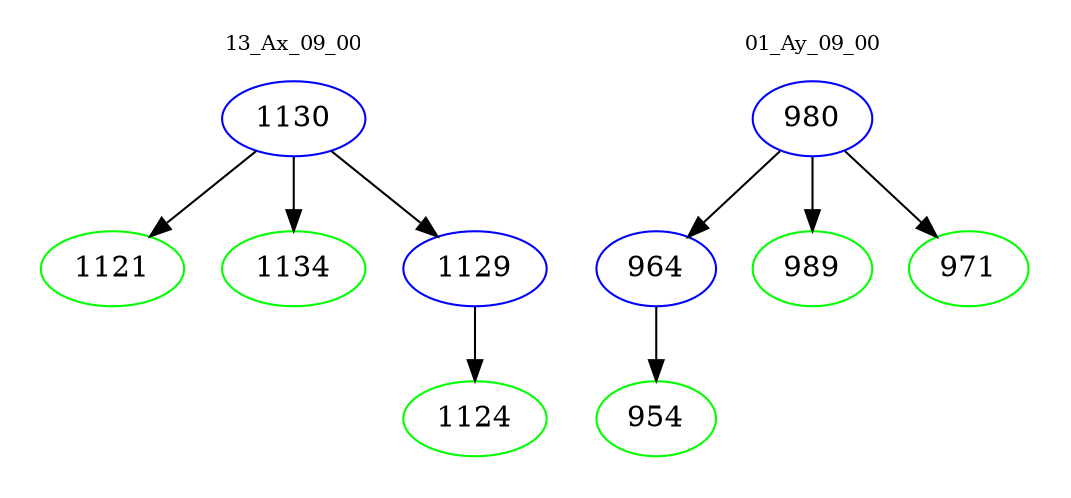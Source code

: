 digraph{
subgraph cluster_0 {
color = white
label = "13_Ax_09_00";
fontsize=10;
T0_1130 [label="1130", color="blue"]
T0_1130 -> T0_1121 [color="black"]
T0_1121 [label="1121", color="green"]
T0_1130 -> T0_1134 [color="black"]
T0_1134 [label="1134", color="green"]
T0_1130 -> T0_1129 [color="black"]
T0_1129 [label="1129", color="blue"]
T0_1129 -> T0_1124 [color="black"]
T0_1124 [label="1124", color="green"]
}
subgraph cluster_1 {
color = white
label = "01_Ay_09_00";
fontsize=10;
T1_980 [label="980", color="blue"]
T1_980 -> T1_964 [color="black"]
T1_964 [label="964", color="blue"]
T1_964 -> T1_954 [color="black"]
T1_954 [label="954", color="green"]
T1_980 -> T1_989 [color="black"]
T1_989 [label="989", color="green"]
T1_980 -> T1_971 [color="black"]
T1_971 [label="971", color="green"]
}
}
